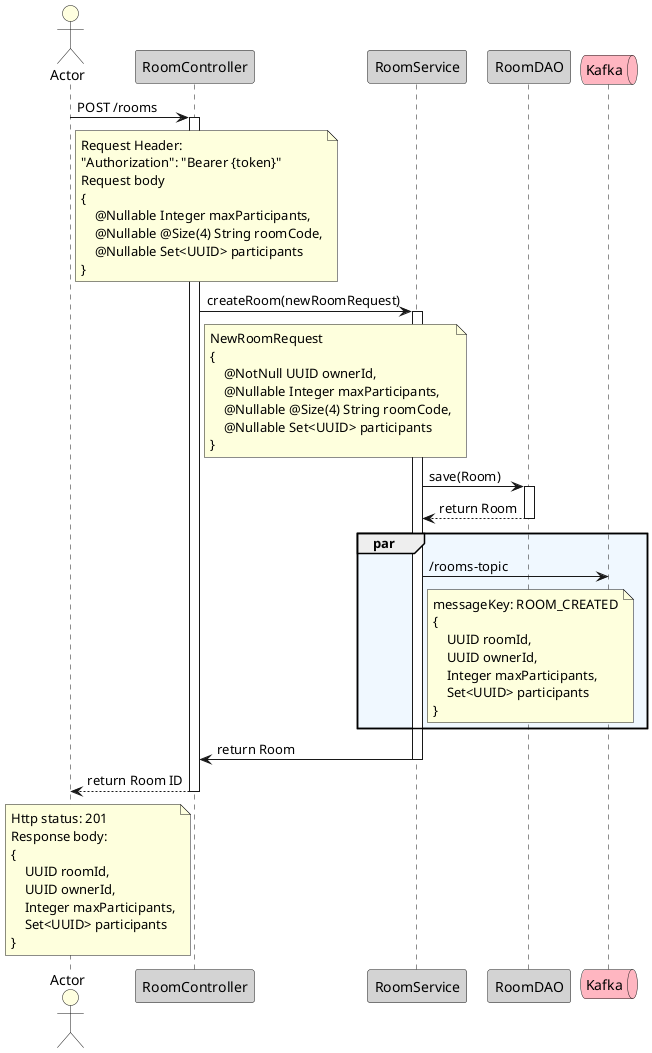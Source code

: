 @startuml

actor "Actor" as a #LightYellow
participant "RoomController" as controller #LightGray
participant "RoomService" as roomService #LightGray
participant "RoomDAO" as roomDao #LightGray
queue Kafka as kafka #LightPink

a -> controller: POST /rooms
note right a
Request Header:
"Authorization": "Bearer {token}"
Request body
{
    @Nullable Integer maxParticipants,
    @Nullable @Size(4) String roomCode,
    @Nullable Set<UUID> participants
}
end note
activate controller

controller -> roomService: createRoom(newRoomRequest)
note right controller
NewRoomRequest
{
    @NotNull UUID ownerId,
    @Nullable Integer maxParticipants,
    @Nullable @Size(4) String roomCode,
    @Nullable Set<UUID> participants
}
end note
activate roomService

roomService -> roomDao: save(Room)
activate roomDao

roomDao --> roomService: return Room
deactivate roomDao

par #AliceBlue
    roomService -> kafka: /rooms-topic
    note right roomService
        messageKey: ROOM_CREATED
        {
            UUID roomId,
            UUID ownerId,
            Integer maxParticipants,
            Set<UUID> participants
        }
    end note
end

roomService -> controller: return Room
deactivate roomService

controller --> a: return Room ID
note left controller
Http status: 201
Response body:
{
    UUID roomId,
    UUID ownerId,
    Integer maxParticipants,
    Set<UUID> participants
}
end note
deactivate controller

@enduml